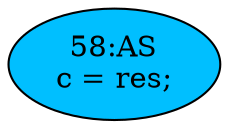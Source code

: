 strict digraph "" {
	node [label="\N"];
	"58:AS"	 [ast="<pyverilog.vparser.ast.Assign object at 0x7f093e993b50>",
		def_var="['c']",
		fillcolor=deepskyblue,
		label="58:AS
c = res;",
		statements="[]",
		style=filled,
		typ=Assign,
		use_var="['res']"];
}
